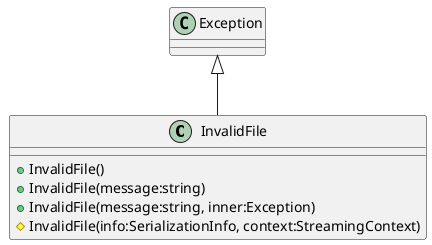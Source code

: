 @startuml
class InvalidFile {
    + InvalidFile()
    + InvalidFile(message:string)
    + InvalidFile(message:string, inner:Exception)
    # InvalidFile(info:SerializationInfo, context:StreamingContext)
}
Exception <|-- InvalidFile
@enduml
